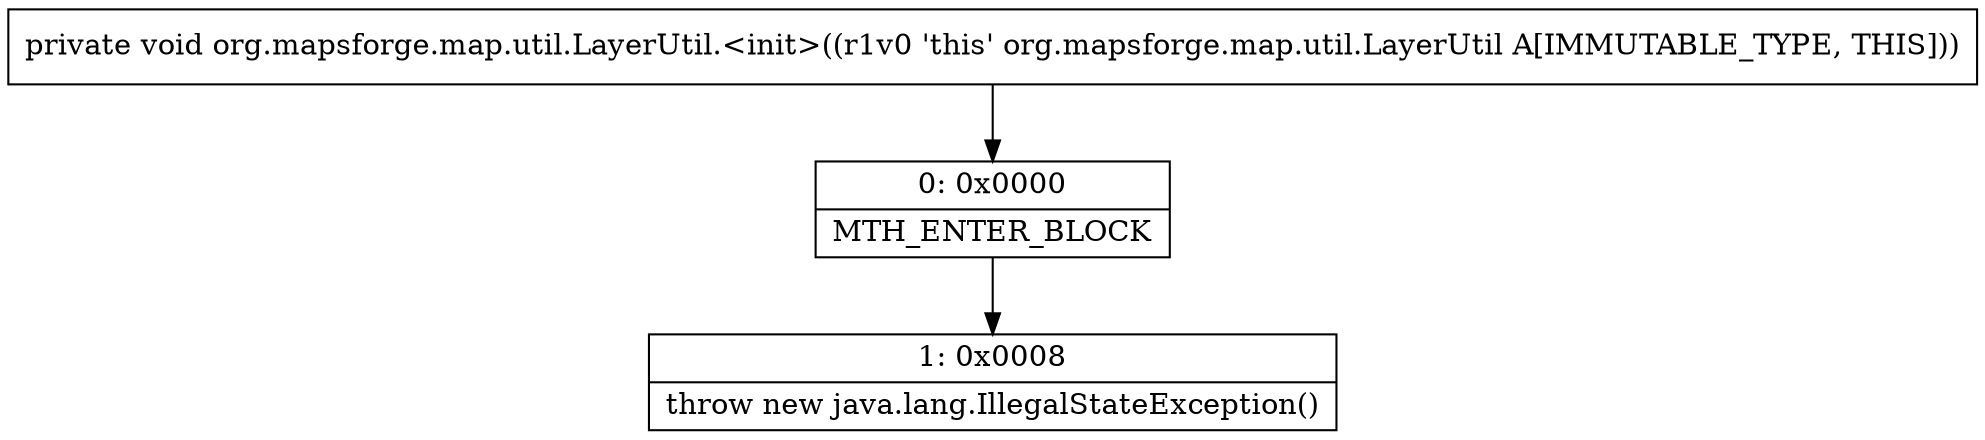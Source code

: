 digraph "CFG fororg.mapsforge.map.util.LayerUtil.\<init\>()V" {
Node_0 [shape=record,label="{0\:\ 0x0000|MTH_ENTER_BLOCK\l}"];
Node_1 [shape=record,label="{1\:\ 0x0008|throw new java.lang.IllegalStateException()\l}"];
MethodNode[shape=record,label="{private void org.mapsforge.map.util.LayerUtil.\<init\>((r1v0 'this' org.mapsforge.map.util.LayerUtil A[IMMUTABLE_TYPE, THIS])) }"];
MethodNode -> Node_0;
Node_0 -> Node_1;
}

